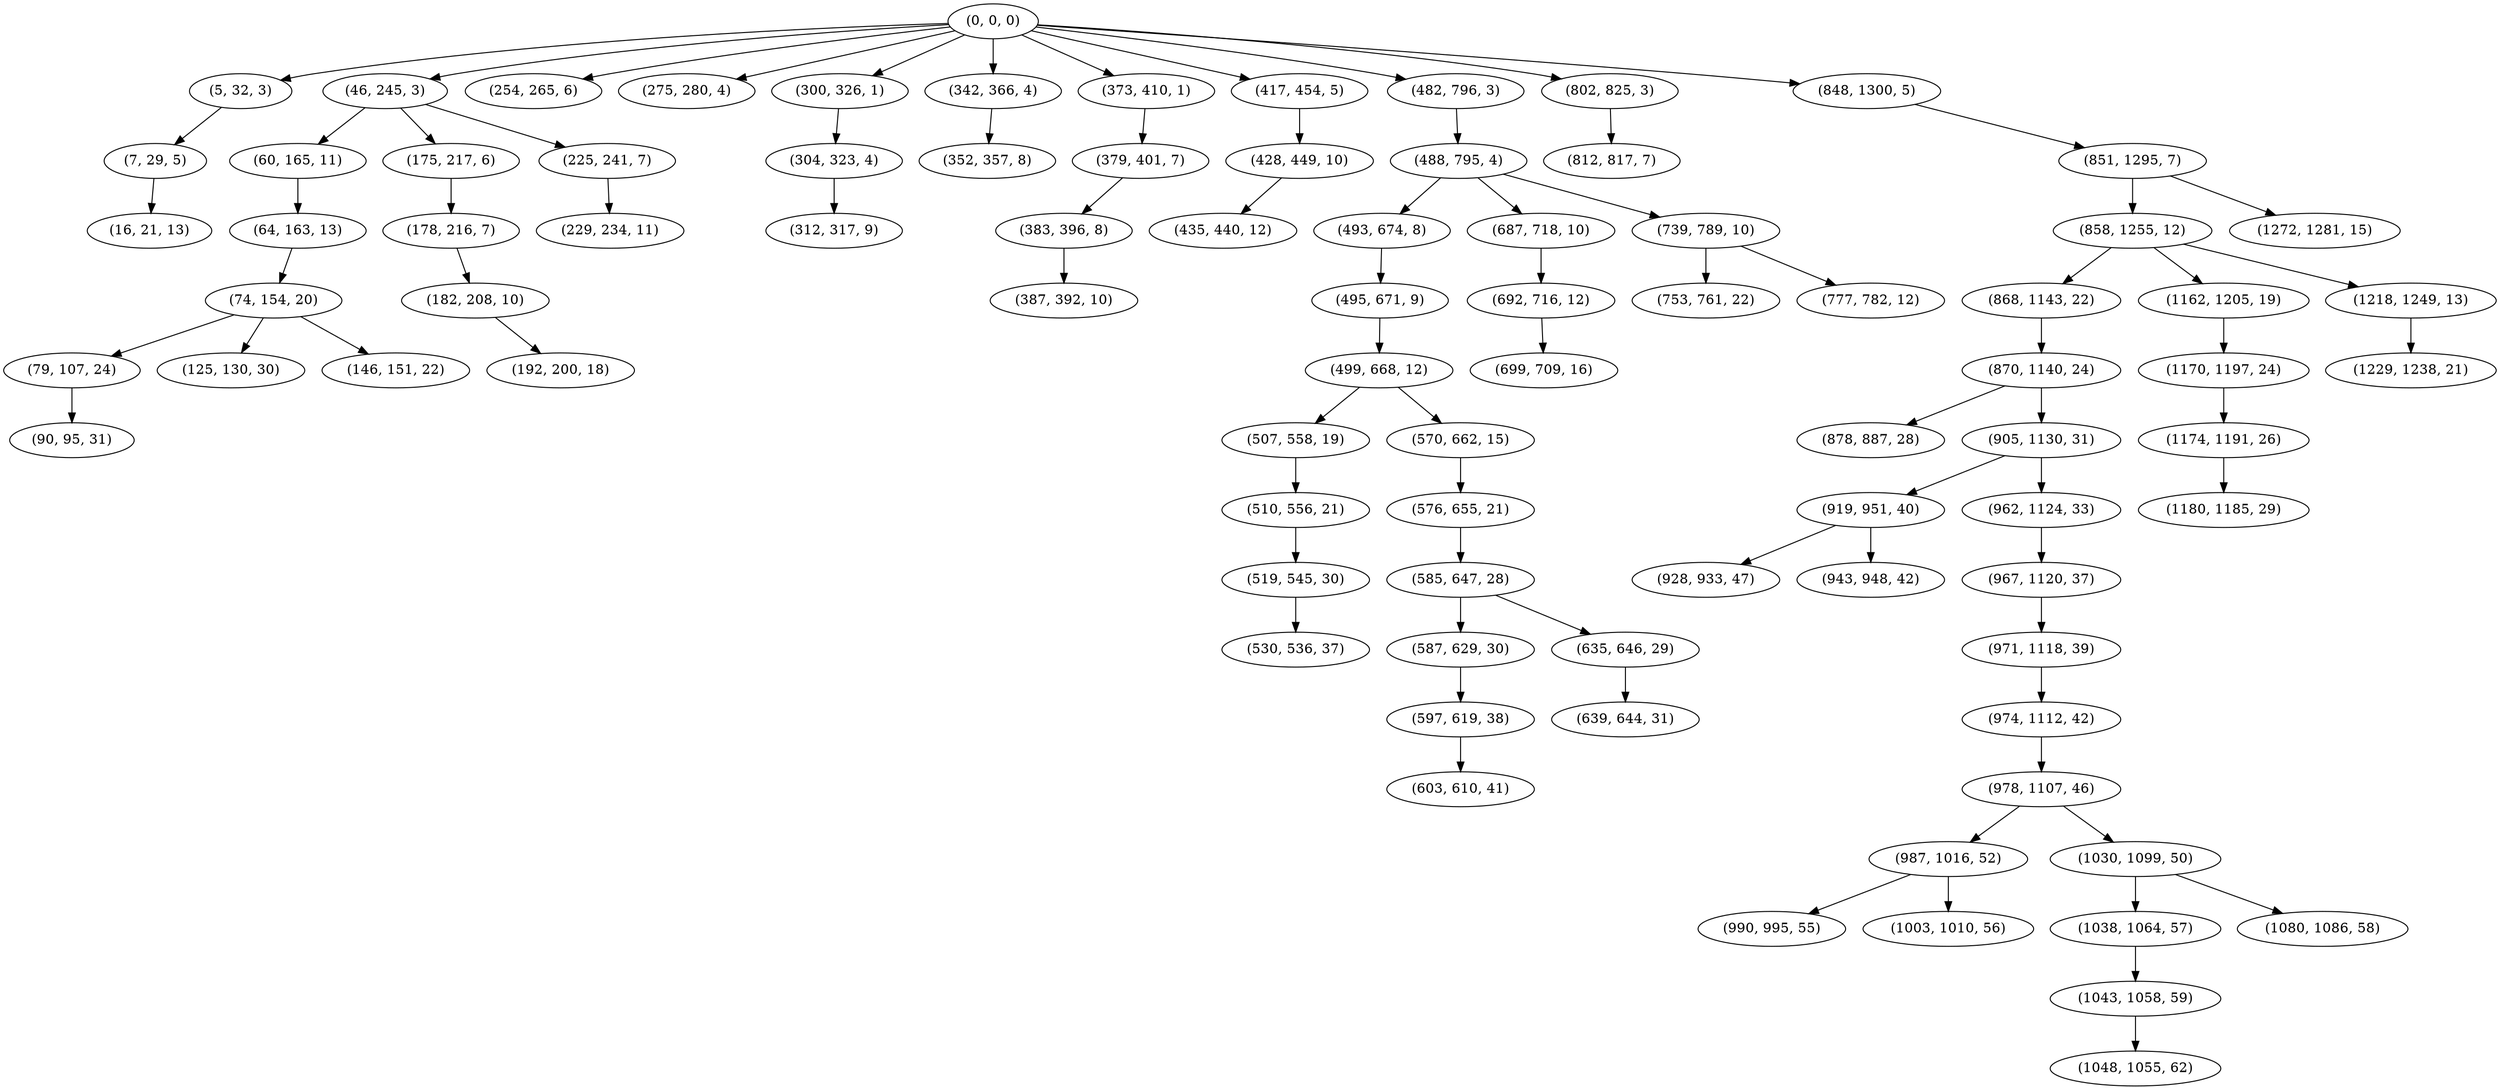 digraph tree {
    "(0, 0, 0)";
    "(5, 32, 3)";
    "(7, 29, 5)";
    "(16, 21, 13)";
    "(46, 245, 3)";
    "(60, 165, 11)";
    "(64, 163, 13)";
    "(74, 154, 20)";
    "(79, 107, 24)";
    "(90, 95, 31)";
    "(125, 130, 30)";
    "(146, 151, 22)";
    "(175, 217, 6)";
    "(178, 216, 7)";
    "(182, 208, 10)";
    "(192, 200, 18)";
    "(225, 241, 7)";
    "(229, 234, 11)";
    "(254, 265, 6)";
    "(275, 280, 4)";
    "(300, 326, 1)";
    "(304, 323, 4)";
    "(312, 317, 9)";
    "(342, 366, 4)";
    "(352, 357, 8)";
    "(373, 410, 1)";
    "(379, 401, 7)";
    "(383, 396, 8)";
    "(387, 392, 10)";
    "(417, 454, 5)";
    "(428, 449, 10)";
    "(435, 440, 12)";
    "(482, 796, 3)";
    "(488, 795, 4)";
    "(493, 674, 8)";
    "(495, 671, 9)";
    "(499, 668, 12)";
    "(507, 558, 19)";
    "(510, 556, 21)";
    "(519, 545, 30)";
    "(530, 536, 37)";
    "(570, 662, 15)";
    "(576, 655, 21)";
    "(585, 647, 28)";
    "(587, 629, 30)";
    "(597, 619, 38)";
    "(603, 610, 41)";
    "(635, 646, 29)";
    "(639, 644, 31)";
    "(687, 718, 10)";
    "(692, 716, 12)";
    "(699, 709, 16)";
    "(739, 789, 10)";
    "(753, 761, 22)";
    "(777, 782, 12)";
    "(802, 825, 3)";
    "(812, 817, 7)";
    "(848, 1300, 5)";
    "(851, 1295, 7)";
    "(858, 1255, 12)";
    "(868, 1143, 22)";
    "(870, 1140, 24)";
    "(878, 887, 28)";
    "(905, 1130, 31)";
    "(919, 951, 40)";
    "(928, 933, 47)";
    "(943, 948, 42)";
    "(962, 1124, 33)";
    "(967, 1120, 37)";
    "(971, 1118, 39)";
    "(974, 1112, 42)";
    "(978, 1107, 46)";
    "(987, 1016, 52)";
    "(990, 995, 55)";
    "(1003, 1010, 56)";
    "(1030, 1099, 50)";
    "(1038, 1064, 57)";
    "(1043, 1058, 59)";
    "(1048, 1055, 62)";
    "(1080, 1086, 58)";
    "(1162, 1205, 19)";
    "(1170, 1197, 24)";
    "(1174, 1191, 26)";
    "(1180, 1185, 29)";
    "(1218, 1249, 13)";
    "(1229, 1238, 21)";
    "(1272, 1281, 15)";
    "(0, 0, 0)" -> "(5, 32, 3)";
    "(0, 0, 0)" -> "(46, 245, 3)";
    "(0, 0, 0)" -> "(254, 265, 6)";
    "(0, 0, 0)" -> "(275, 280, 4)";
    "(0, 0, 0)" -> "(300, 326, 1)";
    "(0, 0, 0)" -> "(342, 366, 4)";
    "(0, 0, 0)" -> "(373, 410, 1)";
    "(0, 0, 0)" -> "(417, 454, 5)";
    "(0, 0, 0)" -> "(482, 796, 3)";
    "(0, 0, 0)" -> "(802, 825, 3)";
    "(0, 0, 0)" -> "(848, 1300, 5)";
    "(5, 32, 3)" -> "(7, 29, 5)";
    "(7, 29, 5)" -> "(16, 21, 13)";
    "(46, 245, 3)" -> "(60, 165, 11)";
    "(46, 245, 3)" -> "(175, 217, 6)";
    "(46, 245, 3)" -> "(225, 241, 7)";
    "(60, 165, 11)" -> "(64, 163, 13)";
    "(64, 163, 13)" -> "(74, 154, 20)";
    "(74, 154, 20)" -> "(79, 107, 24)";
    "(74, 154, 20)" -> "(125, 130, 30)";
    "(74, 154, 20)" -> "(146, 151, 22)";
    "(79, 107, 24)" -> "(90, 95, 31)";
    "(175, 217, 6)" -> "(178, 216, 7)";
    "(178, 216, 7)" -> "(182, 208, 10)";
    "(182, 208, 10)" -> "(192, 200, 18)";
    "(225, 241, 7)" -> "(229, 234, 11)";
    "(300, 326, 1)" -> "(304, 323, 4)";
    "(304, 323, 4)" -> "(312, 317, 9)";
    "(342, 366, 4)" -> "(352, 357, 8)";
    "(373, 410, 1)" -> "(379, 401, 7)";
    "(379, 401, 7)" -> "(383, 396, 8)";
    "(383, 396, 8)" -> "(387, 392, 10)";
    "(417, 454, 5)" -> "(428, 449, 10)";
    "(428, 449, 10)" -> "(435, 440, 12)";
    "(482, 796, 3)" -> "(488, 795, 4)";
    "(488, 795, 4)" -> "(493, 674, 8)";
    "(488, 795, 4)" -> "(687, 718, 10)";
    "(488, 795, 4)" -> "(739, 789, 10)";
    "(493, 674, 8)" -> "(495, 671, 9)";
    "(495, 671, 9)" -> "(499, 668, 12)";
    "(499, 668, 12)" -> "(507, 558, 19)";
    "(499, 668, 12)" -> "(570, 662, 15)";
    "(507, 558, 19)" -> "(510, 556, 21)";
    "(510, 556, 21)" -> "(519, 545, 30)";
    "(519, 545, 30)" -> "(530, 536, 37)";
    "(570, 662, 15)" -> "(576, 655, 21)";
    "(576, 655, 21)" -> "(585, 647, 28)";
    "(585, 647, 28)" -> "(587, 629, 30)";
    "(585, 647, 28)" -> "(635, 646, 29)";
    "(587, 629, 30)" -> "(597, 619, 38)";
    "(597, 619, 38)" -> "(603, 610, 41)";
    "(635, 646, 29)" -> "(639, 644, 31)";
    "(687, 718, 10)" -> "(692, 716, 12)";
    "(692, 716, 12)" -> "(699, 709, 16)";
    "(739, 789, 10)" -> "(753, 761, 22)";
    "(739, 789, 10)" -> "(777, 782, 12)";
    "(802, 825, 3)" -> "(812, 817, 7)";
    "(848, 1300, 5)" -> "(851, 1295, 7)";
    "(851, 1295, 7)" -> "(858, 1255, 12)";
    "(851, 1295, 7)" -> "(1272, 1281, 15)";
    "(858, 1255, 12)" -> "(868, 1143, 22)";
    "(858, 1255, 12)" -> "(1162, 1205, 19)";
    "(858, 1255, 12)" -> "(1218, 1249, 13)";
    "(868, 1143, 22)" -> "(870, 1140, 24)";
    "(870, 1140, 24)" -> "(878, 887, 28)";
    "(870, 1140, 24)" -> "(905, 1130, 31)";
    "(905, 1130, 31)" -> "(919, 951, 40)";
    "(905, 1130, 31)" -> "(962, 1124, 33)";
    "(919, 951, 40)" -> "(928, 933, 47)";
    "(919, 951, 40)" -> "(943, 948, 42)";
    "(962, 1124, 33)" -> "(967, 1120, 37)";
    "(967, 1120, 37)" -> "(971, 1118, 39)";
    "(971, 1118, 39)" -> "(974, 1112, 42)";
    "(974, 1112, 42)" -> "(978, 1107, 46)";
    "(978, 1107, 46)" -> "(987, 1016, 52)";
    "(978, 1107, 46)" -> "(1030, 1099, 50)";
    "(987, 1016, 52)" -> "(990, 995, 55)";
    "(987, 1016, 52)" -> "(1003, 1010, 56)";
    "(1030, 1099, 50)" -> "(1038, 1064, 57)";
    "(1030, 1099, 50)" -> "(1080, 1086, 58)";
    "(1038, 1064, 57)" -> "(1043, 1058, 59)";
    "(1043, 1058, 59)" -> "(1048, 1055, 62)";
    "(1162, 1205, 19)" -> "(1170, 1197, 24)";
    "(1170, 1197, 24)" -> "(1174, 1191, 26)";
    "(1174, 1191, 26)" -> "(1180, 1185, 29)";
    "(1218, 1249, 13)" -> "(1229, 1238, 21)";
}
